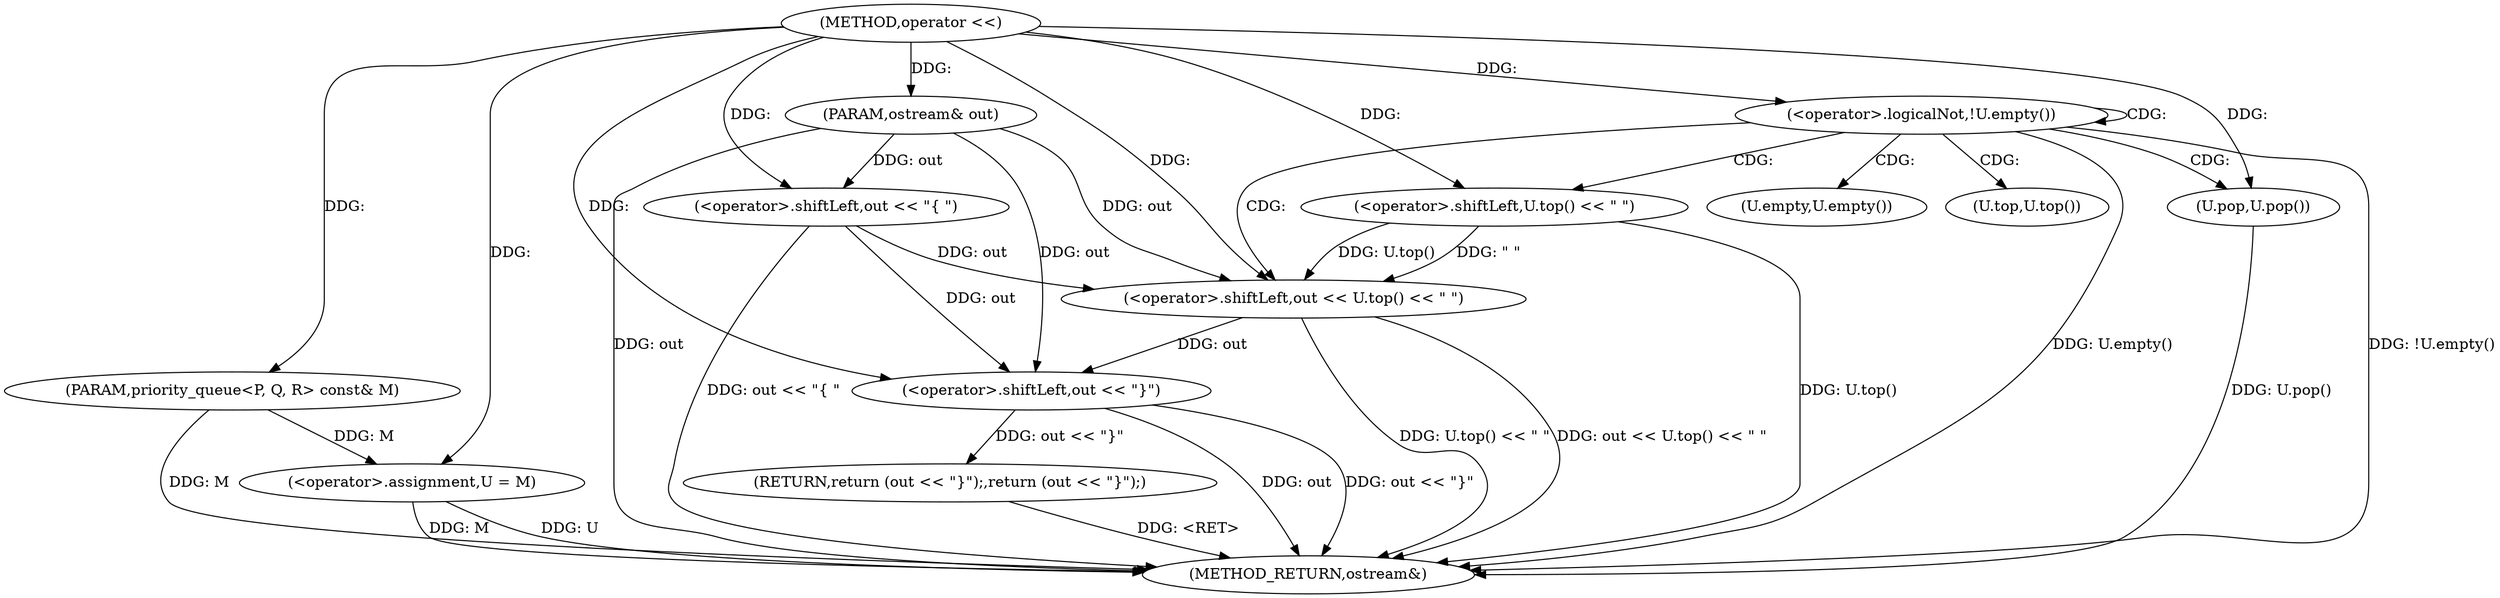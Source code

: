 digraph "operator <<" {  
"1000512" [label = "(METHOD,operator <<)" ]
"1000537" [label = "(METHOD_RETURN,ostream&)" ]
"1000513" [label = "(PARAM,ostream& out)" ]
"1000514" [label = "(PARAM,priority_queue<P, Q, R> const& M)" ]
"1000517" [label = "(<operator>.assignment,U = M)" ]
"1000520" [label = "(<operator>.shiftLeft,out << \"{ \")" ]
"1000533" [label = "(RETURN,return (out << \"}\");,return (out << \"}\");)" ]
"1000524" [label = "(<operator>.logicalNot,!U.empty())" ]
"1000534" [label = "(<operator>.shiftLeft,out << \"}\")" ]
"1000527" [label = "(<operator>.shiftLeft,out << U.top() << \" \")" ]
"1000532" [label = "(U.pop,U.pop())" ]
"1000529" [label = "(<operator>.shiftLeft,U.top() << \" \")" ]
"1000525" [label = "(U.empty,U.empty())" ]
"1000530" [label = "(U.top,U.top())" ]
  "1000513" -> "1000537"  [ label = "DDG: out"] 
  "1000514" -> "1000537"  [ label = "DDG: M"] 
  "1000517" -> "1000537"  [ label = "DDG: U"] 
  "1000517" -> "1000537"  [ label = "DDG: M"] 
  "1000520" -> "1000537"  [ label = "DDG: out << \"{ \""] 
  "1000524" -> "1000537"  [ label = "DDG: U.empty()"] 
  "1000524" -> "1000537"  [ label = "DDG: !U.empty()"] 
  "1000534" -> "1000537"  [ label = "DDG: out"] 
  "1000534" -> "1000537"  [ label = "DDG: out << \"}\""] 
  "1000529" -> "1000537"  [ label = "DDG: U.top()"] 
  "1000527" -> "1000537"  [ label = "DDG: U.top() << \" \""] 
  "1000527" -> "1000537"  [ label = "DDG: out << U.top() << \" \""] 
  "1000532" -> "1000537"  [ label = "DDG: U.pop()"] 
  "1000533" -> "1000537"  [ label = "DDG: <RET>"] 
  "1000512" -> "1000513"  [ label = "DDG: "] 
  "1000512" -> "1000514"  [ label = "DDG: "] 
  "1000514" -> "1000517"  [ label = "DDG: M"] 
  "1000512" -> "1000517"  [ label = "DDG: "] 
  "1000534" -> "1000533"  [ label = "DDG: out << \"}\""] 
  "1000513" -> "1000520"  [ label = "DDG: out"] 
  "1000512" -> "1000520"  [ label = "DDG: "] 
  "1000512" -> "1000524"  [ label = "DDG: "] 
  "1000512" -> "1000532"  [ label = "DDG: "] 
  "1000520" -> "1000534"  [ label = "DDG: out"] 
  "1000527" -> "1000534"  [ label = "DDG: out"] 
  "1000513" -> "1000534"  [ label = "DDG: out"] 
  "1000512" -> "1000534"  [ label = "DDG: "] 
  "1000520" -> "1000527"  [ label = "DDG: out"] 
  "1000513" -> "1000527"  [ label = "DDG: out"] 
  "1000512" -> "1000527"  [ label = "DDG: "] 
  "1000529" -> "1000527"  [ label = "DDG: U.top()"] 
  "1000529" -> "1000527"  [ label = "DDG: \" \""] 
  "1000512" -> "1000529"  [ label = "DDG: "] 
  "1000524" -> "1000532"  [ label = "CDG: "] 
  "1000524" -> "1000524"  [ label = "CDG: "] 
  "1000524" -> "1000525"  [ label = "CDG: "] 
  "1000524" -> "1000529"  [ label = "CDG: "] 
  "1000524" -> "1000530"  [ label = "CDG: "] 
  "1000524" -> "1000527"  [ label = "CDG: "] 
}
